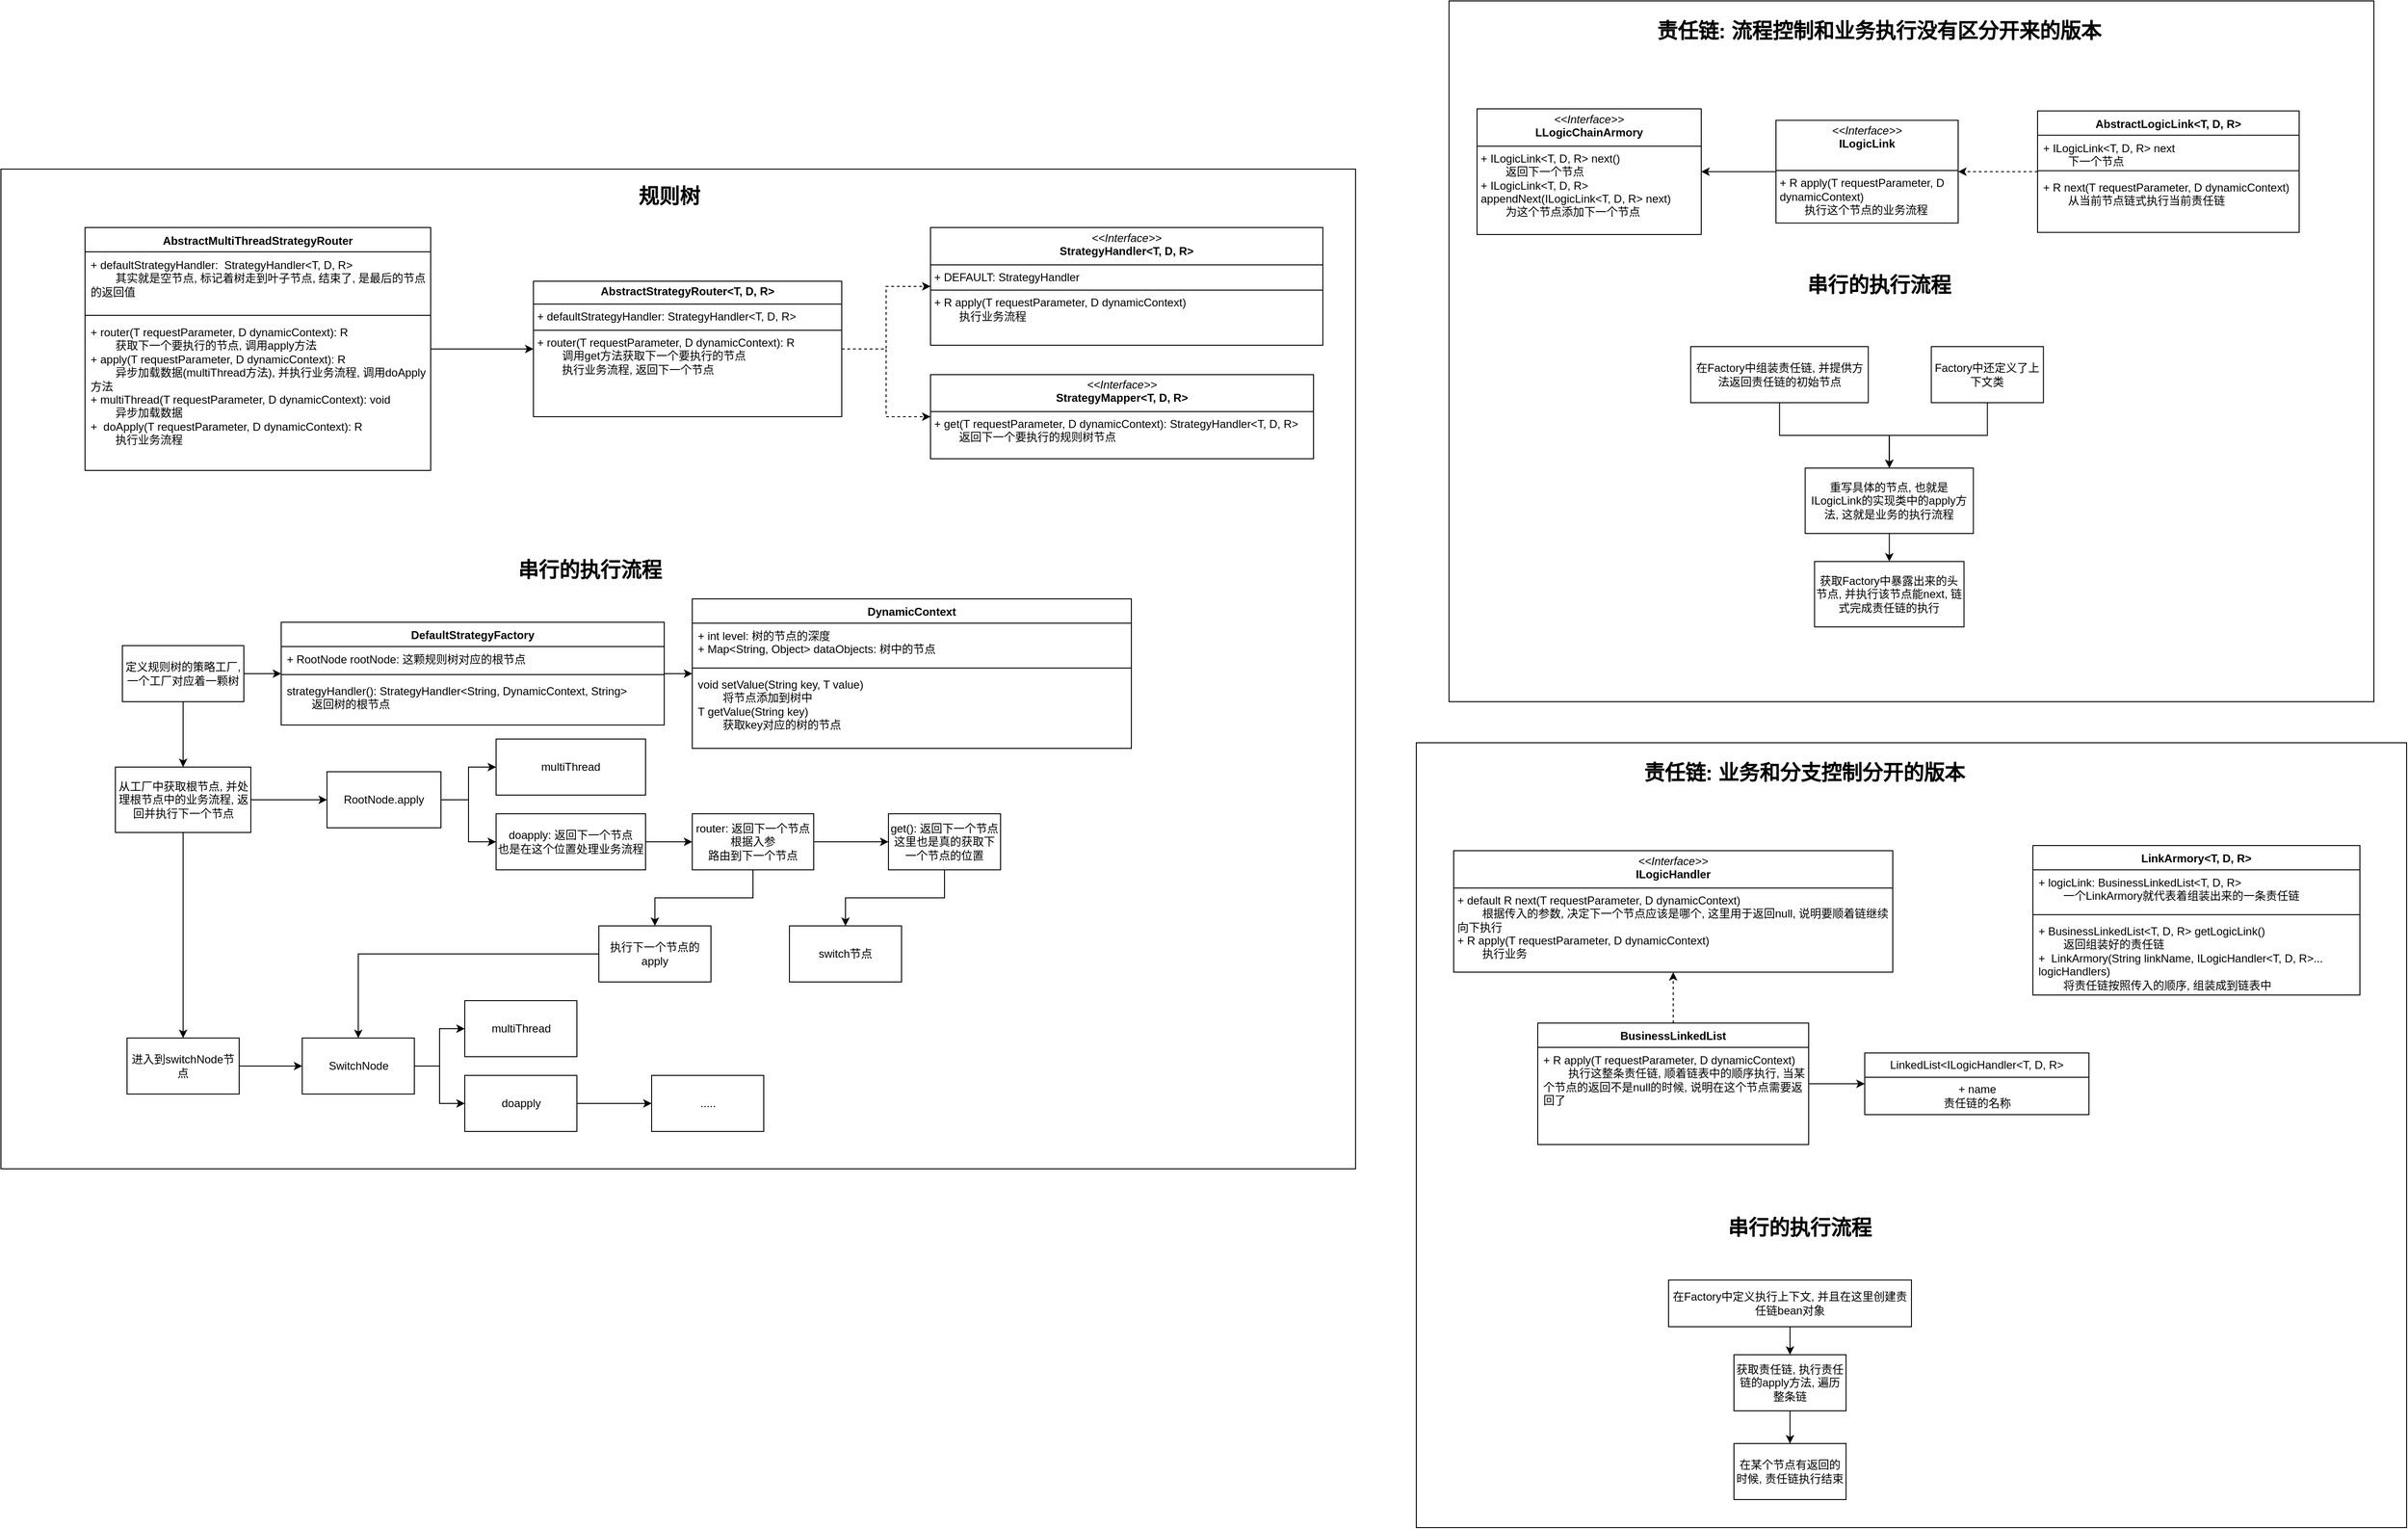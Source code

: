 <mxfile version="26.0.16">
  <diagram name="第 1 页" id="FZNKR2oYq036Vr1_eRQ3">
    <mxGraphModel dx="5290" dy="2597" grid="1" gridSize="10" guides="1" tooltips="1" connect="1" arrows="1" fold="1" page="1" pageScale="1" pageWidth="827" pageHeight="1169" math="0" shadow="0">
      <root>
        <mxCell id="0" />
        <mxCell id="1" parent="0" />
        <mxCell id="D5MyXovwJd0xaM1CcT8X-54" value="" style="group" vertex="1" connectable="0" parent="1">
          <mxGeometry x="930" y="120" width="990" height="750" as="geometry" />
        </mxCell>
        <mxCell id="D5MyXovwJd0xaM1CcT8X-52" value="" style="rounded=0;whiteSpace=wrap;html=1;" vertex="1" parent="D5MyXovwJd0xaM1CcT8X-54">
          <mxGeometry width="990" height="750" as="geometry" />
        </mxCell>
        <mxCell id="D5MyXovwJd0xaM1CcT8X-2" value="&lt;font style=&quot;font-size: 22px;&quot;&gt;责任链: 流程控制和业务执行没有区分开来的版本&lt;/font&gt;" style="text;html=1;align=center;verticalAlign=middle;resizable=0;points=[];autosize=1;strokeColor=none;fillColor=none;fontStyle=1" vertex="1" parent="D5MyXovwJd0xaM1CcT8X-54">
          <mxGeometry x="210" y="13" width="500" height="40" as="geometry" />
        </mxCell>
        <mxCell id="D5MyXovwJd0xaM1CcT8X-3" value="&lt;p style=&quot;margin:0px;margin-top:4px;text-align:center;&quot;&gt;&lt;i&gt;&amp;lt;&amp;lt;Interface&amp;gt;&amp;gt;&lt;/i&gt;&lt;br&gt;&lt;b&gt;LLogicChainArmory&lt;/b&gt;&lt;/p&gt;&lt;hr size=&quot;1&quot; style=&quot;border-style:solid;&quot;&gt;&lt;p style=&quot;margin:0px;margin-left:4px;&quot;&gt;+ ILogicLink&amp;lt;T, D, R&amp;gt; next()&lt;br&gt;&lt;/p&gt;&lt;p style=&quot;margin:0px;margin-left:4px;&quot;&gt;&lt;span style=&quot;white-space: pre;&quot;&gt;&#x9;&lt;/span&gt;返回下一个节点&lt;br&gt;&lt;/p&gt;&lt;p style=&quot;margin:0px;margin-left:4px;&quot;&gt;+ ILogicLink&amp;lt;T, D, R&amp;gt; appendNext(ILogicLink&amp;lt;T, D, R&amp;gt; next)&amp;nbsp;&lt;/p&gt;&lt;p style=&quot;margin:0px;margin-left:4px;&quot;&gt;&lt;span style=&quot;white-space: pre;&quot;&gt;&#x9;&lt;/span&gt;为这个节点添加下一个节点&lt;br&gt;&lt;/p&gt;" style="verticalAlign=top;align=left;overflow=fill;html=1;whiteSpace=wrap;" vertex="1" parent="D5MyXovwJd0xaM1CcT8X-54">
          <mxGeometry x="30" y="115.5" width="240" height="134.5" as="geometry" />
        </mxCell>
        <mxCell id="D5MyXovwJd0xaM1CcT8X-7" style="edgeStyle=orthogonalEdgeStyle;rounded=0;orthogonalLoop=1;jettySize=auto;html=1;" edge="1" parent="D5MyXovwJd0xaM1CcT8X-54" source="D5MyXovwJd0xaM1CcT8X-5" target="D5MyXovwJd0xaM1CcT8X-3">
          <mxGeometry relative="1" as="geometry" />
        </mxCell>
        <mxCell id="D5MyXovwJd0xaM1CcT8X-5" value="&lt;p style=&quot;margin:0px;margin-top:4px;text-align:center;&quot;&gt;&lt;i&gt;&amp;lt;&amp;lt;Interface&amp;gt;&amp;gt;&lt;/i&gt;&lt;br&gt;&lt;b&gt;ILogicLink&lt;/b&gt;&lt;/p&gt;&lt;p style=&quot;margin:0px;margin-left:4px;&quot;&gt;&lt;br&gt;&lt;/p&gt;&lt;hr size=&quot;1&quot; style=&quot;border-style:solid;&quot;&gt;&lt;p style=&quot;margin:0px;margin-left:4px;&quot;&gt;+&amp;nbsp;R apply(T requestParameter, D dynamicContext)&lt;br&gt;&lt;span style=&quot;white-space: pre;&quot;&gt;&#x9;&lt;/span&gt;执行这个节点的业务流程&lt;br&gt;&lt;/p&gt;" style="verticalAlign=top;align=left;overflow=fill;html=1;whiteSpace=wrap;" vertex="1" parent="D5MyXovwJd0xaM1CcT8X-54">
          <mxGeometry x="350" y="127.75" width="195" height="110" as="geometry" />
        </mxCell>
        <mxCell id="D5MyXovwJd0xaM1CcT8X-12" style="edgeStyle=orthogonalEdgeStyle;rounded=0;orthogonalLoop=1;jettySize=auto;html=1;dashed=1;" edge="1" parent="D5MyXovwJd0xaM1CcT8X-54" source="D5MyXovwJd0xaM1CcT8X-8" target="D5MyXovwJd0xaM1CcT8X-5">
          <mxGeometry relative="1" as="geometry" />
        </mxCell>
        <mxCell id="D5MyXovwJd0xaM1CcT8X-8" value="AbstractLogicLink&amp;lt;T, D, R&amp;gt;" style="swimlane;fontStyle=1;align=center;verticalAlign=top;childLayout=stackLayout;horizontal=1;startSize=26;horizontalStack=0;resizeParent=1;resizeParentMax=0;resizeLast=0;collapsible=1;marginBottom=0;whiteSpace=wrap;html=1;" vertex="1" parent="D5MyXovwJd0xaM1CcT8X-54">
          <mxGeometry x="630" y="117.75" width="280" height="130" as="geometry" />
        </mxCell>
        <mxCell id="D5MyXovwJd0xaM1CcT8X-9" value="+&amp;nbsp;ILogicLink&amp;lt;T, D, R&amp;gt; next&lt;br&gt;&lt;span style=&quot;white-space: pre;&quot;&gt;&#x9;&lt;/span&gt;下一个节点" style="text;strokeColor=none;fillColor=none;align=left;verticalAlign=top;spacingLeft=4;spacingRight=4;overflow=hidden;rotatable=0;points=[[0,0.5],[1,0.5]];portConstraint=eastwest;whiteSpace=wrap;html=1;" vertex="1" parent="D5MyXovwJd0xaM1CcT8X-8">
          <mxGeometry y="26" width="280" height="34" as="geometry" />
        </mxCell>
        <mxCell id="D5MyXovwJd0xaM1CcT8X-10" value="" style="line;strokeWidth=1;fillColor=none;align=left;verticalAlign=middle;spacingTop=-1;spacingLeft=3;spacingRight=3;rotatable=0;labelPosition=right;points=[];portConstraint=eastwest;strokeColor=inherit;" vertex="1" parent="D5MyXovwJd0xaM1CcT8X-8">
          <mxGeometry y="60" width="280" height="8" as="geometry" />
        </mxCell>
        <mxCell id="D5MyXovwJd0xaM1CcT8X-11" value="+&amp;nbsp;R next(T requestParameter, D dynamicContext)&lt;br&gt;&lt;span style=&quot;white-space: pre;&quot;&gt;&#x9;&lt;/span&gt;从当前节点链式执行当前责任链" style="text;strokeColor=none;fillColor=none;align=left;verticalAlign=top;spacingLeft=4;spacingRight=4;overflow=hidden;rotatable=0;points=[[0,0.5],[1,0.5]];portConstraint=eastwest;whiteSpace=wrap;html=1;" vertex="1" parent="D5MyXovwJd0xaM1CcT8X-8">
          <mxGeometry y="68" width="280" height="62" as="geometry" />
        </mxCell>
        <mxCell id="D5MyXovwJd0xaM1CcT8X-13" value="&lt;b&gt;串行的执行流程&lt;/b&gt;" style="text;html=1;align=center;verticalAlign=middle;resizable=0;points=[];autosize=1;strokeColor=none;fillColor=none;fontSize=22;" vertex="1" parent="D5MyXovwJd0xaM1CcT8X-54">
          <mxGeometry x="370" y="285" width="180" height="40" as="geometry" />
        </mxCell>
        <mxCell id="D5MyXovwJd0xaM1CcT8X-20" value="" style="edgeStyle=orthogonalEdgeStyle;rounded=0;orthogonalLoop=1;jettySize=auto;html=1;" edge="1" parent="D5MyXovwJd0xaM1CcT8X-54" source="D5MyXovwJd0xaM1CcT8X-14" target="D5MyXovwJd0xaM1CcT8X-19">
          <mxGeometry relative="1" as="geometry" />
        </mxCell>
        <mxCell id="D5MyXovwJd0xaM1CcT8X-14" value="在Factory中组装责任链, 并提供方法返回责任链的初始节点" style="whiteSpace=wrap;html=1;" vertex="1" parent="D5MyXovwJd0xaM1CcT8X-54">
          <mxGeometry x="258.75" y="370" width="190" height="60" as="geometry" />
        </mxCell>
        <mxCell id="D5MyXovwJd0xaM1CcT8X-21" style="edgeStyle=orthogonalEdgeStyle;rounded=0;orthogonalLoop=1;jettySize=auto;html=1;" edge="1" parent="D5MyXovwJd0xaM1CcT8X-54" source="D5MyXovwJd0xaM1CcT8X-17" target="D5MyXovwJd0xaM1CcT8X-19">
          <mxGeometry relative="1" as="geometry" />
        </mxCell>
        <mxCell id="D5MyXovwJd0xaM1CcT8X-17" value="Factory中还定义了上下文类" style="whiteSpace=wrap;html=1;" vertex="1" parent="D5MyXovwJd0xaM1CcT8X-54">
          <mxGeometry x="516.25" y="370" width="120" height="60" as="geometry" />
        </mxCell>
        <mxCell id="D5MyXovwJd0xaM1CcT8X-23" value="" style="edgeStyle=orthogonalEdgeStyle;rounded=0;orthogonalLoop=1;jettySize=auto;html=1;" edge="1" parent="D5MyXovwJd0xaM1CcT8X-54" source="D5MyXovwJd0xaM1CcT8X-19" target="D5MyXovwJd0xaM1CcT8X-22">
          <mxGeometry relative="1" as="geometry" />
        </mxCell>
        <mxCell id="D5MyXovwJd0xaM1CcT8X-19" value="重写具体的节点, 也就是ILogicLink的实现类中的apply方法, 这就是业务的执行流程" style="whiteSpace=wrap;html=1;" vertex="1" parent="D5MyXovwJd0xaM1CcT8X-54">
          <mxGeometry x="381.25" y="500" width="180" height="70" as="geometry" />
        </mxCell>
        <mxCell id="D5MyXovwJd0xaM1CcT8X-22" value="获取Factory中暴露出来的头节点, 并执行该节点能next, 链式完成责任链的执行" style="whiteSpace=wrap;html=1;" vertex="1" parent="D5MyXovwJd0xaM1CcT8X-54">
          <mxGeometry x="391.25" y="600" width="160" height="70" as="geometry" />
        </mxCell>
        <mxCell id="D5MyXovwJd0xaM1CcT8X-55" value="" style="group" vertex="1" connectable="0" parent="1">
          <mxGeometry x="895" y="914" width="1060" height="840" as="geometry" />
        </mxCell>
        <mxCell id="D5MyXovwJd0xaM1CcT8X-53" value="" style="rounded=0;whiteSpace=wrap;html=1;" vertex="1" parent="D5MyXovwJd0xaM1CcT8X-55">
          <mxGeometry width="1060" height="840" as="geometry" />
        </mxCell>
        <mxCell id="D5MyXovwJd0xaM1CcT8X-24" value="&lt;b&gt;&lt;font style=&quot;font-size: 22px;&quot;&gt;责任链: 业务和分支控制分开的版本&lt;/font&gt;&lt;/b&gt;" style="text;html=1;align=center;verticalAlign=middle;resizable=0;points=[];autosize=1;strokeColor=none;fillColor=none;" vertex="1" parent="D5MyXovwJd0xaM1CcT8X-55">
          <mxGeometry x="230" y="13" width="370" height="40" as="geometry" />
        </mxCell>
        <mxCell id="D5MyXovwJd0xaM1CcT8X-25" value="&lt;p style=&quot;margin:0px;margin-top:4px;text-align:center;&quot;&gt;&lt;i&gt;&amp;lt;&amp;lt;Interface&amp;gt;&amp;gt;&lt;/i&gt;&lt;br&gt;&lt;b&gt;ILogicHandler&lt;/b&gt;&lt;/p&gt;&lt;hr size=&quot;1&quot; style=&quot;border-style:solid;&quot;&gt;&lt;p style=&quot;margin:0px;margin-left:4px;&quot;&gt;+ default R next(T requestParameter, D dynamicContext)&lt;/p&gt;&lt;p style=&quot;margin:0px;margin-left:4px;&quot;&gt;&lt;span style=&quot;white-space: pre;&quot;&gt;&#x9;&lt;/span&gt;根据传入的参数, 决定下一个节点应该是哪个, 这里用于返回null, 说明要顺着链继续向下执行&lt;/p&gt;&lt;p style=&quot;margin:0px;margin-left:4px;&quot;&gt;+ R apply(T requestParameter, D dynamicContext)&lt;/p&gt;&lt;p style=&quot;margin:0px;margin-left:4px;&quot;&gt;&lt;span style=&quot;white-space: pre;&quot;&gt;&#x9;&lt;/span&gt;执行业务&lt;br&gt;&lt;/p&gt;" style="verticalAlign=top;align=left;overflow=fill;html=1;whiteSpace=wrap;" vertex="1" parent="D5MyXovwJd0xaM1CcT8X-55">
          <mxGeometry x="40" y="115.5" width="470" height="130" as="geometry" />
        </mxCell>
        <mxCell id="D5MyXovwJd0xaM1CcT8X-30" style="edgeStyle=orthogonalEdgeStyle;rounded=0;orthogonalLoop=1;jettySize=auto;html=1;dashed=1;" edge="1" parent="D5MyXovwJd0xaM1CcT8X-55" source="D5MyXovwJd0xaM1CcT8X-26" target="D5MyXovwJd0xaM1CcT8X-25">
          <mxGeometry relative="1" as="geometry" />
        </mxCell>
        <mxCell id="D5MyXovwJd0xaM1CcT8X-37" style="edgeStyle=orthogonalEdgeStyle;rounded=0;orthogonalLoop=1;jettySize=auto;html=1;entryX=0;entryY=0.5;entryDx=0;entryDy=0;" edge="1" parent="D5MyXovwJd0xaM1CcT8X-55" source="D5MyXovwJd0xaM1CcT8X-26" target="D5MyXovwJd0xaM1CcT8X-31">
          <mxGeometry relative="1" as="geometry" />
        </mxCell>
        <mxCell id="D5MyXovwJd0xaM1CcT8X-26" value="BusinessLinkedList" style="swimlane;fontStyle=1;align=center;verticalAlign=top;childLayout=stackLayout;horizontal=1;startSize=26;horizontalStack=0;resizeParent=1;resizeParentMax=0;resizeLast=0;collapsible=1;marginBottom=0;whiteSpace=wrap;html=1;" vertex="1" parent="D5MyXovwJd0xaM1CcT8X-55">
          <mxGeometry x="130" y="300" width="290" height="130" as="geometry" />
        </mxCell>
        <mxCell id="D5MyXovwJd0xaM1CcT8X-29" value="+&amp;nbsp;R apply(T requestParameter, D dynamicContext)&lt;div&gt;&lt;span style=&quot;white-space: pre;&quot;&gt;&#x9;&lt;/span&gt;执行这整条责任链, 顺着链表中的顺序执行, 当某个节点的返回不是null的时候, 说明在这个节点需要返回了&lt;br&gt;&lt;/div&gt;" style="text;strokeColor=none;fillColor=none;align=left;verticalAlign=top;spacingLeft=4;spacingRight=4;overflow=hidden;rotatable=0;points=[[0,0.5],[1,0.5]];portConstraint=eastwest;whiteSpace=wrap;html=1;" vertex="1" parent="D5MyXovwJd0xaM1CcT8X-26">
          <mxGeometry y="26" width="290" height="104" as="geometry" />
        </mxCell>
        <mxCell id="D5MyXovwJd0xaM1CcT8X-31" value="LinkedList&amp;lt;ILogicHandler&amp;lt;T, D, R&amp;gt;" style="swimlane;fontStyle=0;childLayout=stackLayout;horizontal=1;startSize=26;fillColor=none;horizontalStack=0;resizeParent=1;resizeParentMax=0;resizeLast=0;collapsible=1;marginBottom=0;whiteSpace=wrap;html=1;" vertex="1" parent="D5MyXovwJd0xaM1CcT8X-55">
          <mxGeometry x="480" y="332" width="240" height="66" as="geometry" />
        </mxCell>
        <mxCell id="D5MyXovwJd0xaM1CcT8X-39" value="+ name&lt;br&gt;责任链的名称" style="text;html=1;align=center;verticalAlign=middle;resizable=0;points=[];autosize=1;strokeColor=none;fillColor=none;" vertex="1" parent="D5MyXovwJd0xaM1CcT8X-31">
          <mxGeometry y="26" width="240" height="40" as="geometry" />
        </mxCell>
        <mxCell id="D5MyXovwJd0xaM1CcT8X-40" value="LinkArmory&amp;lt;T, D, R&amp;gt;" style="swimlane;fontStyle=1;align=center;verticalAlign=top;childLayout=stackLayout;horizontal=1;startSize=26;horizontalStack=0;resizeParent=1;resizeParentMax=0;resizeLast=0;collapsible=1;marginBottom=0;whiteSpace=wrap;html=1;" vertex="1" parent="D5MyXovwJd0xaM1CcT8X-55">
          <mxGeometry x="660" y="110" width="350" height="160" as="geometry" />
        </mxCell>
        <mxCell id="D5MyXovwJd0xaM1CcT8X-41" value="+ logicLink:&amp;nbsp;BusinessLinkedList&amp;lt;T, D, R&amp;gt;&lt;br&gt;&lt;span style=&quot;white-space: pre;&quot;&gt;&#x9;&lt;/span&gt;一个LinkArmory就代表着组装出来的一条责任链" style="text;strokeColor=none;fillColor=none;align=left;verticalAlign=top;spacingLeft=4;spacingRight=4;overflow=hidden;rotatable=0;points=[[0,0.5],[1,0.5]];portConstraint=eastwest;whiteSpace=wrap;html=1;" vertex="1" parent="D5MyXovwJd0xaM1CcT8X-40">
          <mxGeometry y="26" width="350" height="44" as="geometry" />
        </mxCell>
        <mxCell id="D5MyXovwJd0xaM1CcT8X-42" value="" style="line;strokeWidth=1;fillColor=none;align=left;verticalAlign=middle;spacingTop=-1;spacingLeft=3;spacingRight=3;rotatable=0;labelPosition=right;points=[];portConstraint=eastwest;strokeColor=inherit;" vertex="1" parent="D5MyXovwJd0xaM1CcT8X-40">
          <mxGeometry y="70" width="350" height="8" as="geometry" />
        </mxCell>
        <mxCell id="D5MyXovwJd0xaM1CcT8X-43" value="+&amp;nbsp;BusinessLinkedList&amp;lt;T, D, R&amp;gt; getLogicLink()&lt;div&gt;&lt;span style=&quot;white-space: pre;&quot;&gt;&#x9;&lt;/span&gt;返回组装好的责任链&lt;br&gt;&lt;/div&gt;&lt;div&gt;+ &amp;nbsp;LinkArmory(String linkName, ILogicHandler&amp;lt;T, D, R&amp;gt;... logicHandlers)&lt;br&gt;&lt;span style=&quot;white-space: pre;&quot;&gt;&#x9;&lt;/span&gt;将责任链按照传入的顺序, 组装成到链表中&lt;br&gt;&lt;/div&gt;" style="text;strokeColor=none;fillColor=none;align=left;verticalAlign=top;spacingLeft=4;spacingRight=4;overflow=hidden;rotatable=0;points=[[0,0.5],[1,0.5]];portConstraint=eastwest;whiteSpace=wrap;html=1;" vertex="1" parent="D5MyXovwJd0xaM1CcT8X-40">
          <mxGeometry y="78" width="350" height="82" as="geometry" />
        </mxCell>
        <mxCell id="D5MyXovwJd0xaM1CcT8X-44" value="&lt;b&gt;串行的执行流程&lt;/b&gt;" style="text;html=1;align=center;verticalAlign=middle;resizable=0;points=[];autosize=1;strokeColor=none;fillColor=none;fontSize=22;" vertex="1" parent="D5MyXovwJd0xaM1CcT8X-55">
          <mxGeometry x="320" y="500" width="180" height="40" as="geometry" />
        </mxCell>
        <mxCell id="D5MyXovwJd0xaM1CcT8X-47" value="" style="edgeStyle=orthogonalEdgeStyle;rounded=0;orthogonalLoop=1;jettySize=auto;html=1;" edge="1" parent="D5MyXovwJd0xaM1CcT8X-55" source="D5MyXovwJd0xaM1CcT8X-45" target="D5MyXovwJd0xaM1CcT8X-46">
          <mxGeometry relative="1" as="geometry" />
        </mxCell>
        <mxCell id="D5MyXovwJd0xaM1CcT8X-45" value="在Factory中定义执行上下文, 并且在这里创建责任链bean对象" style="whiteSpace=wrap;html=1;" vertex="1" parent="D5MyXovwJd0xaM1CcT8X-55">
          <mxGeometry x="270" y="575" width="260" height="50" as="geometry" />
        </mxCell>
        <mxCell id="D5MyXovwJd0xaM1CcT8X-49" value="" style="edgeStyle=orthogonalEdgeStyle;rounded=0;orthogonalLoop=1;jettySize=auto;html=1;" edge="1" parent="D5MyXovwJd0xaM1CcT8X-55" source="D5MyXovwJd0xaM1CcT8X-46" target="D5MyXovwJd0xaM1CcT8X-48">
          <mxGeometry relative="1" as="geometry" />
        </mxCell>
        <mxCell id="D5MyXovwJd0xaM1CcT8X-46" value="获取责任链, 执行责任链的apply方法, 遍历整条链" style="whiteSpace=wrap;html=1;" vertex="1" parent="D5MyXovwJd0xaM1CcT8X-55">
          <mxGeometry x="340" y="655" width="120" height="60" as="geometry" />
        </mxCell>
        <mxCell id="D5MyXovwJd0xaM1CcT8X-48" value="在某个节点有返回的时候, 责任链执行结束" style="whiteSpace=wrap;html=1;" vertex="1" parent="D5MyXovwJd0xaM1CcT8X-55">
          <mxGeometry x="340" y="750" width="120" height="60" as="geometry" />
        </mxCell>
        <mxCell id="D5MyXovwJd0xaM1CcT8X-56" value="" style="group" vertex="1" connectable="0" parent="1">
          <mxGeometry x="-620" y="300" width="1450" height="1070" as="geometry" />
        </mxCell>
        <mxCell id="D5MyXovwJd0xaM1CcT8X-51" value="" style="rounded=0;whiteSpace=wrap;html=1;" vertex="1" parent="D5MyXovwJd0xaM1CcT8X-56">
          <mxGeometry width="1450" height="1070" as="geometry" />
        </mxCell>
        <mxCell id="D5MyXovwJd0xaM1CcT8X-50" value="&lt;b&gt;&lt;font style=&quot;font-size: 22px;&quot;&gt;规则树&lt;/font&gt;&lt;/b&gt;" style="text;html=1;align=center;verticalAlign=middle;resizable=0;points=[];autosize=1;strokeColor=none;fillColor=none;" vertex="1" parent="D5MyXovwJd0xaM1CcT8X-56">
          <mxGeometry x="670" y="10" width="90" height="40" as="geometry" />
        </mxCell>
        <mxCell id="Z8HuH0qJEcCEuj9EcbGu-16" style="edgeStyle=orthogonalEdgeStyle;rounded=0;orthogonalLoop=1;jettySize=auto;html=1;entryX=0;entryY=0.5;entryDx=0;entryDy=0;" parent="D5MyXovwJd0xaM1CcT8X-56" source="Z8HuH0qJEcCEuj9EcbGu-5" target="Z8HuH0qJEcCEuj9EcbGu-13" edge="1">
          <mxGeometry relative="1" as="geometry" />
        </mxCell>
        <mxCell id="Z8HuH0qJEcCEuj9EcbGu-5" value="AbstractMultiThreadStrategyRouter" style="swimlane;fontStyle=1;align=center;verticalAlign=top;childLayout=stackLayout;horizontal=1;startSize=26;horizontalStack=0;resizeParent=1;resizeParentMax=0;resizeLast=0;collapsible=1;marginBottom=0;whiteSpace=wrap;html=1;" parent="D5MyXovwJd0xaM1CcT8X-56" vertex="1">
          <mxGeometry x="90" y="62.5" width="370" height="260" as="geometry" />
        </mxCell>
        <mxCell id="Z8HuH0qJEcCEuj9EcbGu-6" value="+ defaultStrategyHandler:&amp;nbsp;&amp;nbsp;StrategyHandler&amp;lt;T, D, R&amp;gt;&lt;div&gt;&lt;span style=&quot;white-space: pre;&quot;&gt;&#x9;&lt;/span&gt;其实就是空节点, 标记着树走到叶子节点, 结束了, 是最后的节点的返回值&lt;br&gt;&lt;/div&gt;" style="text;align=left;verticalAlign=top;spacingLeft=4;spacingRight=4;overflow=hidden;rotatable=0;points=[[0,0.5],[1,0.5]];portConstraint=eastwest;whiteSpace=wrap;html=1;" parent="Z8HuH0qJEcCEuj9EcbGu-5" vertex="1">
          <mxGeometry y="26" width="370" height="64" as="geometry" />
        </mxCell>
        <mxCell id="Z8HuH0qJEcCEuj9EcbGu-7" value="" style="line;strokeWidth=1;align=left;verticalAlign=middle;spacingTop=-1;spacingLeft=3;spacingRight=3;rotatable=0;labelPosition=right;points=[];portConstraint=eastwest;" parent="Z8HuH0qJEcCEuj9EcbGu-5" vertex="1">
          <mxGeometry y="90" width="370" height="8" as="geometry" />
        </mxCell>
        <mxCell id="Z8HuH0qJEcCEuj9EcbGu-8" value="+ router(T requestParameter, D dynamicContext): R&lt;div&gt;&lt;span style=&quot;white-space: pre;&quot;&gt;&#x9;&lt;/span&gt;获取下一个要执行的节点, 调用apply方法&lt;br&gt;&lt;/div&gt;&lt;div&gt;+&amp;nbsp;apply(T requestParameter, D dynamicContext): R&lt;/div&gt;&lt;div&gt;&lt;span style=&quot;white-space: pre;&quot;&gt;&#x9;&lt;/span&gt;异步加载数据(multiThread方法), 并执行业务流程, 调用doApply方法&lt;/div&gt;&lt;div&gt;+ multiThread(T requestParameter, D dynamicContext): void&lt;br&gt;&lt;span style=&quot;white-space: pre;&quot;&gt;&#x9;&lt;/span&gt;异步加载数据&lt;br&gt;+&amp;nbsp;&amp;nbsp;doApply(T requestParameter, D dynamicContext): R&lt;/div&gt;&lt;div&gt;&lt;span style=&quot;white-space: pre;&quot;&gt;&#x9;&lt;/span&gt;执行业务流程&lt;br&gt;&lt;br&gt;&lt;/div&gt;" style="text;align=left;verticalAlign=top;spacingLeft=4;spacingRight=4;overflow=hidden;rotatable=0;points=[[0,0.5],[1,0.5]];portConstraint=eastwest;whiteSpace=wrap;html=1;" parent="Z8HuH0qJEcCEuj9EcbGu-5" vertex="1">
          <mxGeometry y="98" width="370" height="162" as="geometry" />
        </mxCell>
        <mxCell id="Z8HuH0qJEcCEuj9EcbGu-9" value="&lt;p style=&quot;margin:0px;margin-top:4px;text-align:center;&quot;&gt;&lt;i&gt;&amp;lt;&amp;lt;Interface&amp;gt;&amp;gt;&lt;/i&gt;&lt;br&gt;&lt;b&gt;StrategyHandler&amp;lt;T, D, R&amp;gt;&lt;/b&gt;&lt;/p&gt;&lt;hr size=&quot;1&quot; style=&quot;border-style:solid;&quot;&gt;&lt;p style=&quot;margin:0px;margin-left:4px;&quot;&gt;+ DEFAULT: StrategyHandler&lt;br&gt;&lt;/p&gt;&lt;hr size=&quot;1&quot; style=&quot;border-style:solid;&quot;&gt;&lt;p style=&quot;margin:0px;margin-left:4px;&quot;&gt;+ R apply(T requestParameter, D dynamicContext)&lt;br&gt;&lt;span style=&quot;white-space: pre;&quot;&gt;&#x9;&lt;/span&gt;执行业务流程&lt;br&gt;&lt;/p&gt;" style="verticalAlign=top;align=left;overflow=fill;html=1;whiteSpace=wrap;" parent="D5MyXovwJd0xaM1CcT8X-56" vertex="1">
          <mxGeometry x="995" y="62.5" width="420" height="126" as="geometry" />
        </mxCell>
        <mxCell id="Z8HuH0qJEcCEuj9EcbGu-12" value="&lt;p style=&quot;margin:0px;margin-top:4px;text-align:center;&quot;&gt;&lt;i&gt;&amp;lt;&amp;lt;Interface&amp;gt;&amp;gt;&lt;/i&gt;&lt;br&gt;&lt;b&gt;StrategyMapper&amp;lt;T, D, R&amp;gt;&lt;/b&gt;&lt;/p&gt;&lt;hr size=&quot;1&quot; style=&quot;border-style:solid;&quot;&gt;&lt;p style=&quot;margin:0px;margin-left:4px;&quot;&gt;+ get(T requestParameter, D dynamicContext): StrategyHandler&amp;lt;T, D, R&amp;gt;&lt;br&gt;&lt;span style=&quot;white-space: pre;&quot;&gt;&#x9;&lt;/span&gt;返回下一个要执行的规则树节点&lt;br&gt;&lt;/p&gt;" style="verticalAlign=top;align=left;overflow=fill;html=1;whiteSpace=wrap;" parent="D5MyXovwJd0xaM1CcT8X-56" vertex="1">
          <mxGeometry x="995" y="220" width="410" height="90" as="geometry" />
        </mxCell>
        <mxCell id="Z8HuH0qJEcCEuj9EcbGu-14" style="edgeStyle=orthogonalEdgeStyle;rounded=0;orthogonalLoop=1;jettySize=auto;html=1;entryX=0;entryY=0.5;entryDx=0;entryDy=0;dashed=1;" parent="D5MyXovwJd0xaM1CcT8X-56" source="Z8HuH0qJEcCEuj9EcbGu-13" target="Z8HuH0qJEcCEuj9EcbGu-9" edge="1">
          <mxGeometry relative="1" as="geometry" />
        </mxCell>
        <mxCell id="Z8HuH0qJEcCEuj9EcbGu-15" style="edgeStyle=orthogonalEdgeStyle;rounded=0;orthogonalLoop=1;jettySize=auto;html=1;dashed=1;" parent="D5MyXovwJd0xaM1CcT8X-56" source="Z8HuH0qJEcCEuj9EcbGu-13" target="Z8HuH0qJEcCEuj9EcbGu-12" edge="1">
          <mxGeometry relative="1" as="geometry" />
        </mxCell>
        <mxCell id="Z8HuH0qJEcCEuj9EcbGu-13" value="&lt;p style=&quot;margin:0px;margin-top:4px;text-align:center;&quot;&gt;&lt;b&gt;AbstractStrategyRouter&amp;lt;T, D, R&amp;gt;&lt;/b&gt;&lt;/p&gt;&lt;hr size=&quot;1&quot; style=&quot;border-style:solid;&quot;&gt;&lt;p style=&quot;margin:0px;margin-left:4px;&quot;&gt;+&amp;nbsp;defaultStrategyHandler:&amp;nbsp;StrategyHandler&amp;lt;T, D, R&amp;gt;&lt;/p&gt;&lt;hr size=&quot;1&quot; style=&quot;border-style:solid;&quot;&gt;&lt;p style=&quot;margin:0px;margin-left:4px;&quot;&gt;+ router(T requestParameter, D dynamicContext): R&lt;/p&gt;&lt;p style=&quot;margin:0px;margin-left:4px;&quot;&gt;&lt;span style=&quot;white-space: pre;&quot;&gt;&#x9;&lt;/span&gt;调用get方法获取下一个要执行的节点&lt;br&gt;&lt;span style=&quot;white-space: pre;&quot;&gt;&#x9;&lt;/span&gt;执行业务流程, 返回下一个节点&lt;br&gt;&lt;/p&gt;" style="verticalAlign=top;align=left;overflow=fill;html=1;whiteSpace=wrap;" parent="D5MyXovwJd0xaM1CcT8X-56" vertex="1">
          <mxGeometry x="570" y="120" width="330" height="145" as="geometry" />
        </mxCell>
        <mxCell id="Z8HuH0qJEcCEuj9EcbGu-17" value="&lt;b&gt;串行的执行流程&lt;/b&gt;" style="text;html=1;align=center;verticalAlign=middle;resizable=0;points=[];autosize=1;fontSize=22;" parent="D5MyXovwJd0xaM1CcT8X-56" vertex="1">
          <mxGeometry x="540" y="410" width="180" height="40" as="geometry" />
        </mxCell>
        <mxCell id="Z8HuH0qJEcCEuj9EcbGu-22" value="" style="edgeStyle=orthogonalEdgeStyle;rounded=0;orthogonalLoop=1;jettySize=auto;html=1;" parent="D5MyXovwJd0xaM1CcT8X-56" source="Z8HuH0qJEcCEuj9EcbGu-19" target="Z8HuH0qJEcCEuj9EcbGu-27" edge="1">
          <mxGeometry relative="1" as="geometry">
            <mxPoint x="395" y="540" as="targetPoint" />
          </mxGeometry>
        </mxCell>
        <mxCell id="Z8HuH0qJEcCEuj9EcbGu-38" value="" style="edgeStyle=orthogonalEdgeStyle;rounded=0;orthogonalLoop=1;jettySize=auto;html=1;" parent="D5MyXovwJd0xaM1CcT8X-56" source="Z8HuH0qJEcCEuj9EcbGu-19" target="Z8HuH0qJEcCEuj9EcbGu-37" edge="1">
          <mxGeometry relative="1" as="geometry" />
        </mxCell>
        <mxCell id="Z8HuH0qJEcCEuj9EcbGu-19" value="定义规则树的策略工厂, 一个工厂对应着一颗树" style="whiteSpace=wrap;html=1;" parent="D5MyXovwJd0xaM1CcT8X-56" vertex="1">
          <mxGeometry x="130" y="510" width="130" height="60" as="geometry" />
        </mxCell>
        <mxCell id="Z8HuH0qJEcCEuj9EcbGu-36" value="" style="edgeStyle=orthogonalEdgeStyle;rounded=0;orthogonalLoop=1;jettySize=auto;html=1;" parent="D5MyXovwJd0xaM1CcT8X-56" source="Z8HuH0qJEcCEuj9EcbGu-27" target="Z8HuH0qJEcCEuj9EcbGu-32" edge="1">
          <mxGeometry relative="1" as="geometry" />
        </mxCell>
        <mxCell id="Z8HuH0qJEcCEuj9EcbGu-27" value="DefaultStrategyFactory" style="swimlane;fontStyle=1;align=center;verticalAlign=top;childLayout=stackLayout;horizontal=1;startSize=26;horizontalStack=0;resizeParent=1;resizeParentMax=0;resizeLast=0;collapsible=1;marginBottom=0;whiteSpace=wrap;html=1;" parent="D5MyXovwJd0xaM1CcT8X-56" vertex="1">
          <mxGeometry x="300" y="485" width="410" height="110" as="geometry" />
        </mxCell>
        <mxCell id="Z8HuH0qJEcCEuj9EcbGu-28" value="+ RootNode rootNode: 这颗规则树对应的根节点" style="text;align=left;verticalAlign=top;spacingLeft=4;spacingRight=4;overflow=hidden;rotatable=0;points=[[0,0.5],[1,0.5]];portConstraint=eastwest;whiteSpace=wrap;html=1;" parent="Z8HuH0qJEcCEuj9EcbGu-27" vertex="1">
          <mxGeometry y="26" width="410" height="26" as="geometry" />
        </mxCell>
        <mxCell id="Z8HuH0qJEcCEuj9EcbGu-29" value="" style="line;strokeWidth=1;align=left;verticalAlign=middle;spacingTop=-1;spacingLeft=3;spacingRight=3;rotatable=0;labelPosition=right;points=[];portConstraint=eastwest;" parent="Z8HuH0qJEcCEuj9EcbGu-27" vertex="1">
          <mxGeometry y="52" width="410" height="8" as="geometry" />
        </mxCell>
        <mxCell id="Z8HuH0qJEcCEuj9EcbGu-30" value="strategyHandler():&amp;nbsp;StrategyHandler&amp;lt;String, DynamicContext, String&amp;gt;&lt;br&gt;&lt;span style=&quot;white-space: pre;&quot;&gt;&#x9;&lt;/span&gt;返回树的根节点" style="text;align=left;verticalAlign=top;spacingLeft=4;spacingRight=4;overflow=hidden;rotatable=0;points=[[0,0.5],[1,0.5]];portConstraint=eastwest;whiteSpace=wrap;html=1;" parent="Z8HuH0qJEcCEuj9EcbGu-27" vertex="1">
          <mxGeometry y="60" width="410" height="50" as="geometry" />
        </mxCell>
        <mxCell id="Z8HuH0qJEcCEuj9EcbGu-32" value="DynamicContext" style="swimlane;fontStyle=1;align=center;verticalAlign=top;childLayout=stackLayout;horizontal=1;startSize=26;horizontalStack=0;resizeParent=1;resizeParentMax=0;resizeLast=0;collapsible=1;marginBottom=0;whiteSpace=wrap;html=1;" parent="D5MyXovwJd0xaM1CcT8X-56" vertex="1">
          <mxGeometry x="740" y="460" width="470" height="160" as="geometry" />
        </mxCell>
        <mxCell id="Z8HuH0qJEcCEuj9EcbGu-33" value="+ int level: 树的节点的深度&lt;br&gt;+ Map&amp;lt;String, Object&amp;gt; dataObjects: 树中的节点" style="text;align=left;verticalAlign=top;spacingLeft=4;spacingRight=4;overflow=hidden;rotatable=0;points=[[0,0.5],[1,0.5]];portConstraint=eastwest;whiteSpace=wrap;html=1;" parent="Z8HuH0qJEcCEuj9EcbGu-32" vertex="1">
          <mxGeometry y="26" width="470" height="44" as="geometry" />
        </mxCell>
        <mxCell id="Z8HuH0qJEcCEuj9EcbGu-34" value="" style="line;strokeWidth=1;align=left;verticalAlign=middle;spacingTop=-1;spacingLeft=3;spacingRight=3;rotatable=0;labelPosition=right;points=[];portConstraint=eastwest;" parent="Z8HuH0qJEcCEuj9EcbGu-32" vertex="1">
          <mxGeometry y="70" width="470" height="8" as="geometry" />
        </mxCell>
        <mxCell id="Z8HuH0qJEcCEuj9EcbGu-35" value="void setValue(String key, T value)&lt;div&gt;&lt;span style=&quot;white-space: pre;&quot;&gt;&#x9;&lt;/span&gt;将节点添加到树中&lt;br&gt;&lt;/div&gt;&lt;div&gt;T getValue(String key)&lt;/div&gt;&lt;div&gt;&lt;span style=&quot;white-space: pre;&quot;&gt;&#x9;&lt;/span&gt;获取key对应的树的节点&lt;br&gt;&lt;/div&gt;" style="text;align=left;verticalAlign=top;spacingLeft=4;spacingRight=4;overflow=hidden;rotatable=0;points=[[0,0.5],[1,0.5]];portConstraint=eastwest;whiteSpace=wrap;html=1;" parent="Z8HuH0qJEcCEuj9EcbGu-32" vertex="1">
          <mxGeometry y="78" width="470" height="82" as="geometry" />
        </mxCell>
        <mxCell id="Z8HuH0qJEcCEuj9EcbGu-40" value="" style="edgeStyle=orthogonalEdgeStyle;rounded=0;orthogonalLoop=1;jettySize=auto;html=1;" parent="D5MyXovwJd0xaM1CcT8X-56" source="Z8HuH0qJEcCEuj9EcbGu-37" target="Z8HuH0qJEcCEuj9EcbGu-39" edge="1">
          <mxGeometry relative="1" as="geometry" />
        </mxCell>
        <mxCell id="Z8HuH0qJEcCEuj9EcbGu-52" value="" style="edgeStyle=orthogonalEdgeStyle;rounded=0;orthogonalLoop=1;jettySize=auto;html=1;" parent="D5MyXovwJd0xaM1CcT8X-56" source="Z8HuH0qJEcCEuj9EcbGu-37" target="Z8HuH0qJEcCEuj9EcbGu-51" edge="1">
          <mxGeometry relative="1" as="geometry" />
        </mxCell>
        <mxCell id="Z8HuH0qJEcCEuj9EcbGu-37" value="从工厂中获取根节点, 并处理根节点中的业务流程, 返回并执行下一个节点" style="whiteSpace=wrap;html=1;" parent="D5MyXovwJd0xaM1CcT8X-56" vertex="1">
          <mxGeometry x="122.5" y="640" width="145" height="70" as="geometry" />
        </mxCell>
        <mxCell id="Z8HuH0qJEcCEuj9EcbGu-42" value="" style="edgeStyle=orthogonalEdgeStyle;rounded=0;orthogonalLoop=1;jettySize=auto;html=1;" parent="D5MyXovwJd0xaM1CcT8X-56" source="Z8HuH0qJEcCEuj9EcbGu-39" target="Z8HuH0qJEcCEuj9EcbGu-41" edge="1">
          <mxGeometry relative="1" as="geometry" />
        </mxCell>
        <mxCell id="Z8HuH0qJEcCEuj9EcbGu-44" style="edgeStyle=orthogonalEdgeStyle;rounded=0;orthogonalLoop=1;jettySize=auto;html=1;" parent="D5MyXovwJd0xaM1CcT8X-56" source="Z8HuH0qJEcCEuj9EcbGu-39" target="Z8HuH0qJEcCEuj9EcbGu-43" edge="1">
          <mxGeometry relative="1" as="geometry" />
        </mxCell>
        <mxCell id="Z8HuH0qJEcCEuj9EcbGu-39" value="RootNode.apply" style="whiteSpace=wrap;html=1;" parent="D5MyXovwJd0xaM1CcT8X-56" vertex="1">
          <mxGeometry x="349" y="645" width="122" height="60" as="geometry" />
        </mxCell>
        <mxCell id="Z8HuH0qJEcCEuj9EcbGu-41" value="multiThread" style="whiteSpace=wrap;html=1;" parent="D5MyXovwJd0xaM1CcT8X-56" vertex="1">
          <mxGeometry x="530" y="610" width="160" height="60" as="geometry" />
        </mxCell>
        <mxCell id="Z8HuH0qJEcCEuj9EcbGu-46" value="" style="edgeStyle=orthogonalEdgeStyle;rounded=0;orthogonalLoop=1;jettySize=auto;html=1;" parent="D5MyXovwJd0xaM1CcT8X-56" source="Z8HuH0qJEcCEuj9EcbGu-43" target="Z8HuH0qJEcCEuj9EcbGu-45" edge="1">
          <mxGeometry relative="1" as="geometry" />
        </mxCell>
        <mxCell id="Z8HuH0qJEcCEuj9EcbGu-43" value="doapply: 返回下一个节点&lt;br&gt;也是在这个位置处理业务流程" style="whiteSpace=wrap;html=1;" parent="D5MyXovwJd0xaM1CcT8X-56" vertex="1">
          <mxGeometry x="530" y="690" width="160" height="60" as="geometry" />
        </mxCell>
        <mxCell id="Z8HuH0qJEcCEuj9EcbGu-48" value="" style="edgeStyle=orthogonalEdgeStyle;rounded=0;orthogonalLoop=1;jettySize=auto;html=1;" parent="D5MyXovwJd0xaM1CcT8X-56" source="Z8HuH0qJEcCEuj9EcbGu-45" target="Z8HuH0qJEcCEuj9EcbGu-47" edge="1">
          <mxGeometry relative="1" as="geometry" />
        </mxCell>
        <mxCell id="Z8HuH0qJEcCEuj9EcbGu-66" style="edgeStyle=orthogonalEdgeStyle;rounded=0;orthogonalLoop=1;jettySize=auto;html=1;" parent="D5MyXovwJd0xaM1CcT8X-56" source="Z8HuH0qJEcCEuj9EcbGu-45" target="Z8HuH0qJEcCEuj9EcbGu-57" edge="1">
          <mxGeometry relative="1" as="geometry" />
        </mxCell>
        <mxCell id="Z8HuH0qJEcCEuj9EcbGu-45" value="router: 返回下一个节点&lt;br&gt;根据入参&lt;br&gt;路由到下一个节点" style="whiteSpace=wrap;html=1;" parent="D5MyXovwJd0xaM1CcT8X-56" vertex="1">
          <mxGeometry x="740" y="690" width="130" height="60" as="geometry" />
        </mxCell>
        <mxCell id="Z8HuH0qJEcCEuj9EcbGu-50" value="" style="edgeStyle=orthogonalEdgeStyle;rounded=0;orthogonalLoop=1;jettySize=auto;html=1;" parent="D5MyXovwJd0xaM1CcT8X-56" source="Z8HuH0qJEcCEuj9EcbGu-47" target="Z8HuH0qJEcCEuj9EcbGu-49" edge="1">
          <mxGeometry relative="1" as="geometry" />
        </mxCell>
        <mxCell id="Z8HuH0qJEcCEuj9EcbGu-47" value="get(): 返回下一个节点&lt;br&gt;这里也是真的获取下一个节点的位置" style="whiteSpace=wrap;html=1;" parent="D5MyXovwJd0xaM1CcT8X-56" vertex="1">
          <mxGeometry x="950" y="690" width="120" height="60" as="geometry" />
        </mxCell>
        <mxCell id="Z8HuH0qJEcCEuj9EcbGu-49" value="switch节点" style="whiteSpace=wrap;html=1;" parent="D5MyXovwJd0xaM1CcT8X-56" vertex="1">
          <mxGeometry x="844" y="810" width="120" height="60" as="geometry" />
        </mxCell>
        <mxCell id="Z8HuH0qJEcCEuj9EcbGu-54" value="" style="edgeStyle=orthogonalEdgeStyle;rounded=0;orthogonalLoop=1;jettySize=auto;html=1;" parent="D5MyXovwJd0xaM1CcT8X-56" source="Z8HuH0qJEcCEuj9EcbGu-51" target="Z8HuH0qJEcCEuj9EcbGu-53" edge="1">
          <mxGeometry relative="1" as="geometry" />
        </mxCell>
        <mxCell id="Z8HuH0qJEcCEuj9EcbGu-51" value="进入到switchNode节点" style="whiteSpace=wrap;html=1;" parent="D5MyXovwJd0xaM1CcT8X-56" vertex="1">
          <mxGeometry x="135" y="930" width="120" height="60" as="geometry" />
        </mxCell>
        <mxCell id="Z8HuH0qJEcCEuj9EcbGu-61" value="" style="edgeStyle=orthogonalEdgeStyle;rounded=0;orthogonalLoop=1;jettySize=auto;html=1;" parent="D5MyXovwJd0xaM1CcT8X-56" source="Z8HuH0qJEcCEuj9EcbGu-53" target="Z8HuH0qJEcCEuj9EcbGu-60" edge="1">
          <mxGeometry relative="1" as="geometry" />
        </mxCell>
        <mxCell id="Z8HuH0qJEcCEuj9EcbGu-63" style="edgeStyle=orthogonalEdgeStyle;rounded=0;orthogonalLoop=1;jettySize=auto;html=1;entryX=0;entryY=0.5;entryDx=0;entryDy=0;" parent="D5MyXovwJd0xaM1CcT8X-56" source="Z8HuH0qJEcCEuj9EcbGu-53" target="Z8HuH0qJEcCEuj9EcbGu-62" edge="1">
          <mxGeometry relative="1" as="geometry" />
        </mxCell>
        <mxCell id="Z8HuH0qJEcCEuj9EcbGu-53" value="SwitchNode" style="whiteSpace=wrap;html=1;" parent="D5MyXovwJd0xaM1CcT8X-56" vertex="1">
          <mxGeometry x="322.5" y="930" width="120" height="60" as="geometry" />
        </mxCell>
        <mxCell id="Z8HuH0qJEcCEuj9EcbGu-59" style="edgeStyle=orthogonalEdgeStyle;rounded=0;orthogonalLoop=1;jettySize=auto;html=1;entryX=0.5;entryY=0;entryDx=0;entryDy=0;" parent="D5MyXovwJd0xaM1CcT8X-56" source="Z8HuH0qJEcCEuj9EcbGu-57" target="Z8HuH0qJEcCEuj9EcbGu-53" edge="1">
          <mxGeometry relative="1" as="geometry" />
        </mxCell>
        <mxCell id="Z8HuH0qJEcCEuj9EcbGu-57" value="执行下一个节点的apply" style="whiteSpace=wrap;html=1;" parent="D5MyXovwJd0xaM1CcT8X-56" vertex="1">
          <mxGeometry x="640" y="810" width="120" height="60" as="geometry" />
        </mxCell>
        <mxCell id="Z8HuH0qJEcCEuj9EcbGu-60" value="multiThread" style="whiteSpace=wrap;html=1;" parent="D5MyXovwJd0xaM1CcT8X-56" vertex="1">
          <mxGeometry x="496.5" y="890" width="120" height="60" as="geometry" />
        </mxCell>
        <mxCell id="Z8HuH0qJEcCEuj9EcbGu-68" value="" style="edgeStyle=orthogonalEdgeStyle;rounded=0;orthogonalLoop=1;jettySize=auto;html=1;" parent="D5MyXovwJd0xaM1CcT8X-56" source="Z8HuH0qJEcCEuj9EcbGu-62" target="Z8HuH0qJEcCEuj9EcbGu-67" edge="1">
          <mxGeometry relative="1" as="geometry" />
        </mxCell>
        <mxCell id="Z8HuH0qJEcCEuj9EcbGu-62" value="doapply" style="whiteSpace=wrap;html=1;" parent="D5MyXovwJd0xaM1CcT8X-56" vertex="1">
          <mxGeometry x="496.5" y="970" width="120" height="60" as="geometry" />
        </mxCell>
        <mxCell id="Z8HuH0qJEcCEuj9EcbGu-67" value="....." style="whiteSpace=wrap;html=1;" parent="D5MyXovwJd0xaM1CcT8X-56" vertex="1">
          <mxGeometry x="696.5" y="970" width="120" height="60" as="geometry" />
        </mxCell>
      </root>
    </mxGraphModel>
  </diagram>
</mxfile>
